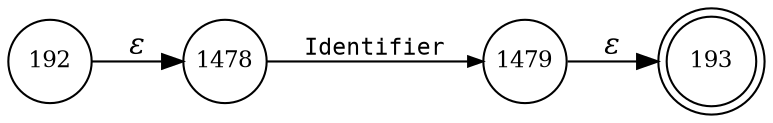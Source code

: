 digraph ATN {
rankdir=LR;
s193[fontsize=11, label="193", shape=doublecircle, fixedsize=true, width=.6];
s192[fontsize=11,label="192", shape=circle, fixedsize=true, width=.55, peripheries=1];
s1478[fontsize=11,label="1478", shape=circle, fixedsize=true, width=.55, peripheries=1];
s1479[fontsize=11,label="1479", shape=circle, fixedsize=true, width=.55, peripheries=1];
s192 -> s1478 [fontname="Times-Italic", label="&epsilon;"];
s1478 -> s1479 [fontsize=11, fontname="Courier", arrowsize=.7, label = "Identifier", arrowhead = normal];
s1479 -> s193 [fontname="Times-Italic", label="&epsilon;"];
}